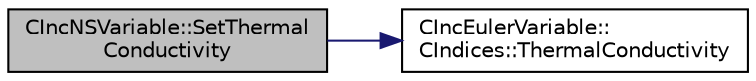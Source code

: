 digraph "CIncNSVariable::SetThermalConductivity"
{
 // LATEX_PDF_SIZE
  edge [fontname="Helvetica",fontsize="10",labelfontname="Helvetica",labelfontsize="10"];
  node [fontname="Helvetica",fontsize="10",shape=record];
  rankdir="LR";
  Node1 [label="CIncNSVariable::SetThermal\lConductivity",height=0.2,width=0.4,color="black", fillcolor="grey75", style="filled", fontcolor="black",tooltip="Set the thermal conductivity."];
  Node1 -> Node2 [color="midnightblue",fontsize="10",style="solid",fontname="Helvetica"];
  Node2 [label="CIncEulerVariable::\lCIndices::ThermalConductivity",height=0.2,width=0.4,color="black", fillcolor="white", style="filled",URL="$structCIncEulerVariable_1_1CIndices.html#abd7826d060e9de8caad998e39a4ede1a",tooltip=" "];
}
